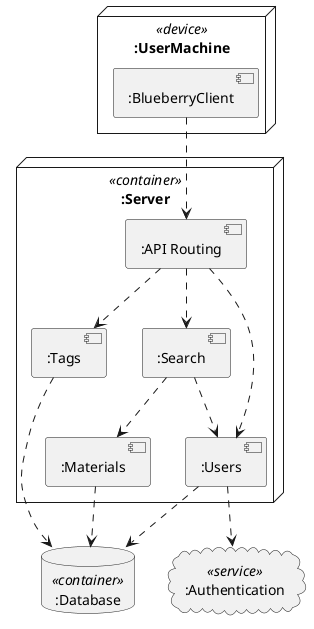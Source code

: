 @startuml
node ":UserMachine" <<device>> {
     component ":BlueberryClient" as client
}

node ":Server" <<container>> {
     component ":API Routing" as api
     component ":Materials" as materials
     component ":Users" as users
     component ":Tags" as tags
     component ":Search" as search
}

database ":Database" <<container>> as db
cloud ":Authentication" <<service>> as auth



client -.> api
api -.> search
api -.> users
api -.> tags

search -.> materials
search -.> users

materials -.> db
tags -.> db
users -.> db

users -.> auth

@enduml

